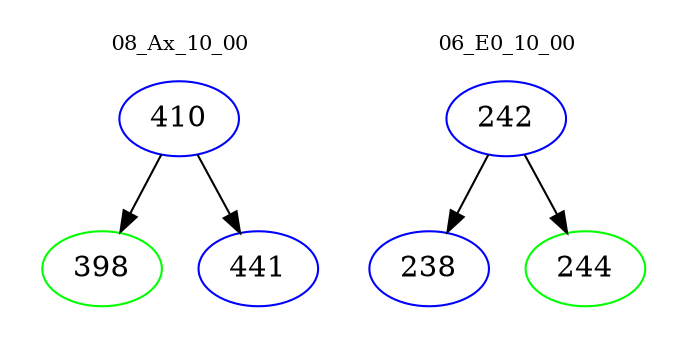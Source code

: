 digraph{
subgraph cluster_0 {
color = white
label = "08_Ax_10_00";
fontsize=10;
T0_410 [label="410", color="blue"]
T0_410 -> T0_398 [color="black"]
T0_398 [label="398", color="green"]
T0_410 -> T0_441 [color="black"]
T0_441 [label="441", color="blue"]
}
subgraph cluster_1 {
color = white
label = "06_E0_10_00";
fontsize=10;
T1_242 [label="242", color="blue"]
T1_242 -> T1_238 [color="black"]
T1_238 [label="238", color="blue"]
T1_242 -> T1_244 [color="black"]
T1_244 [label="244", color="green"]
}
}

